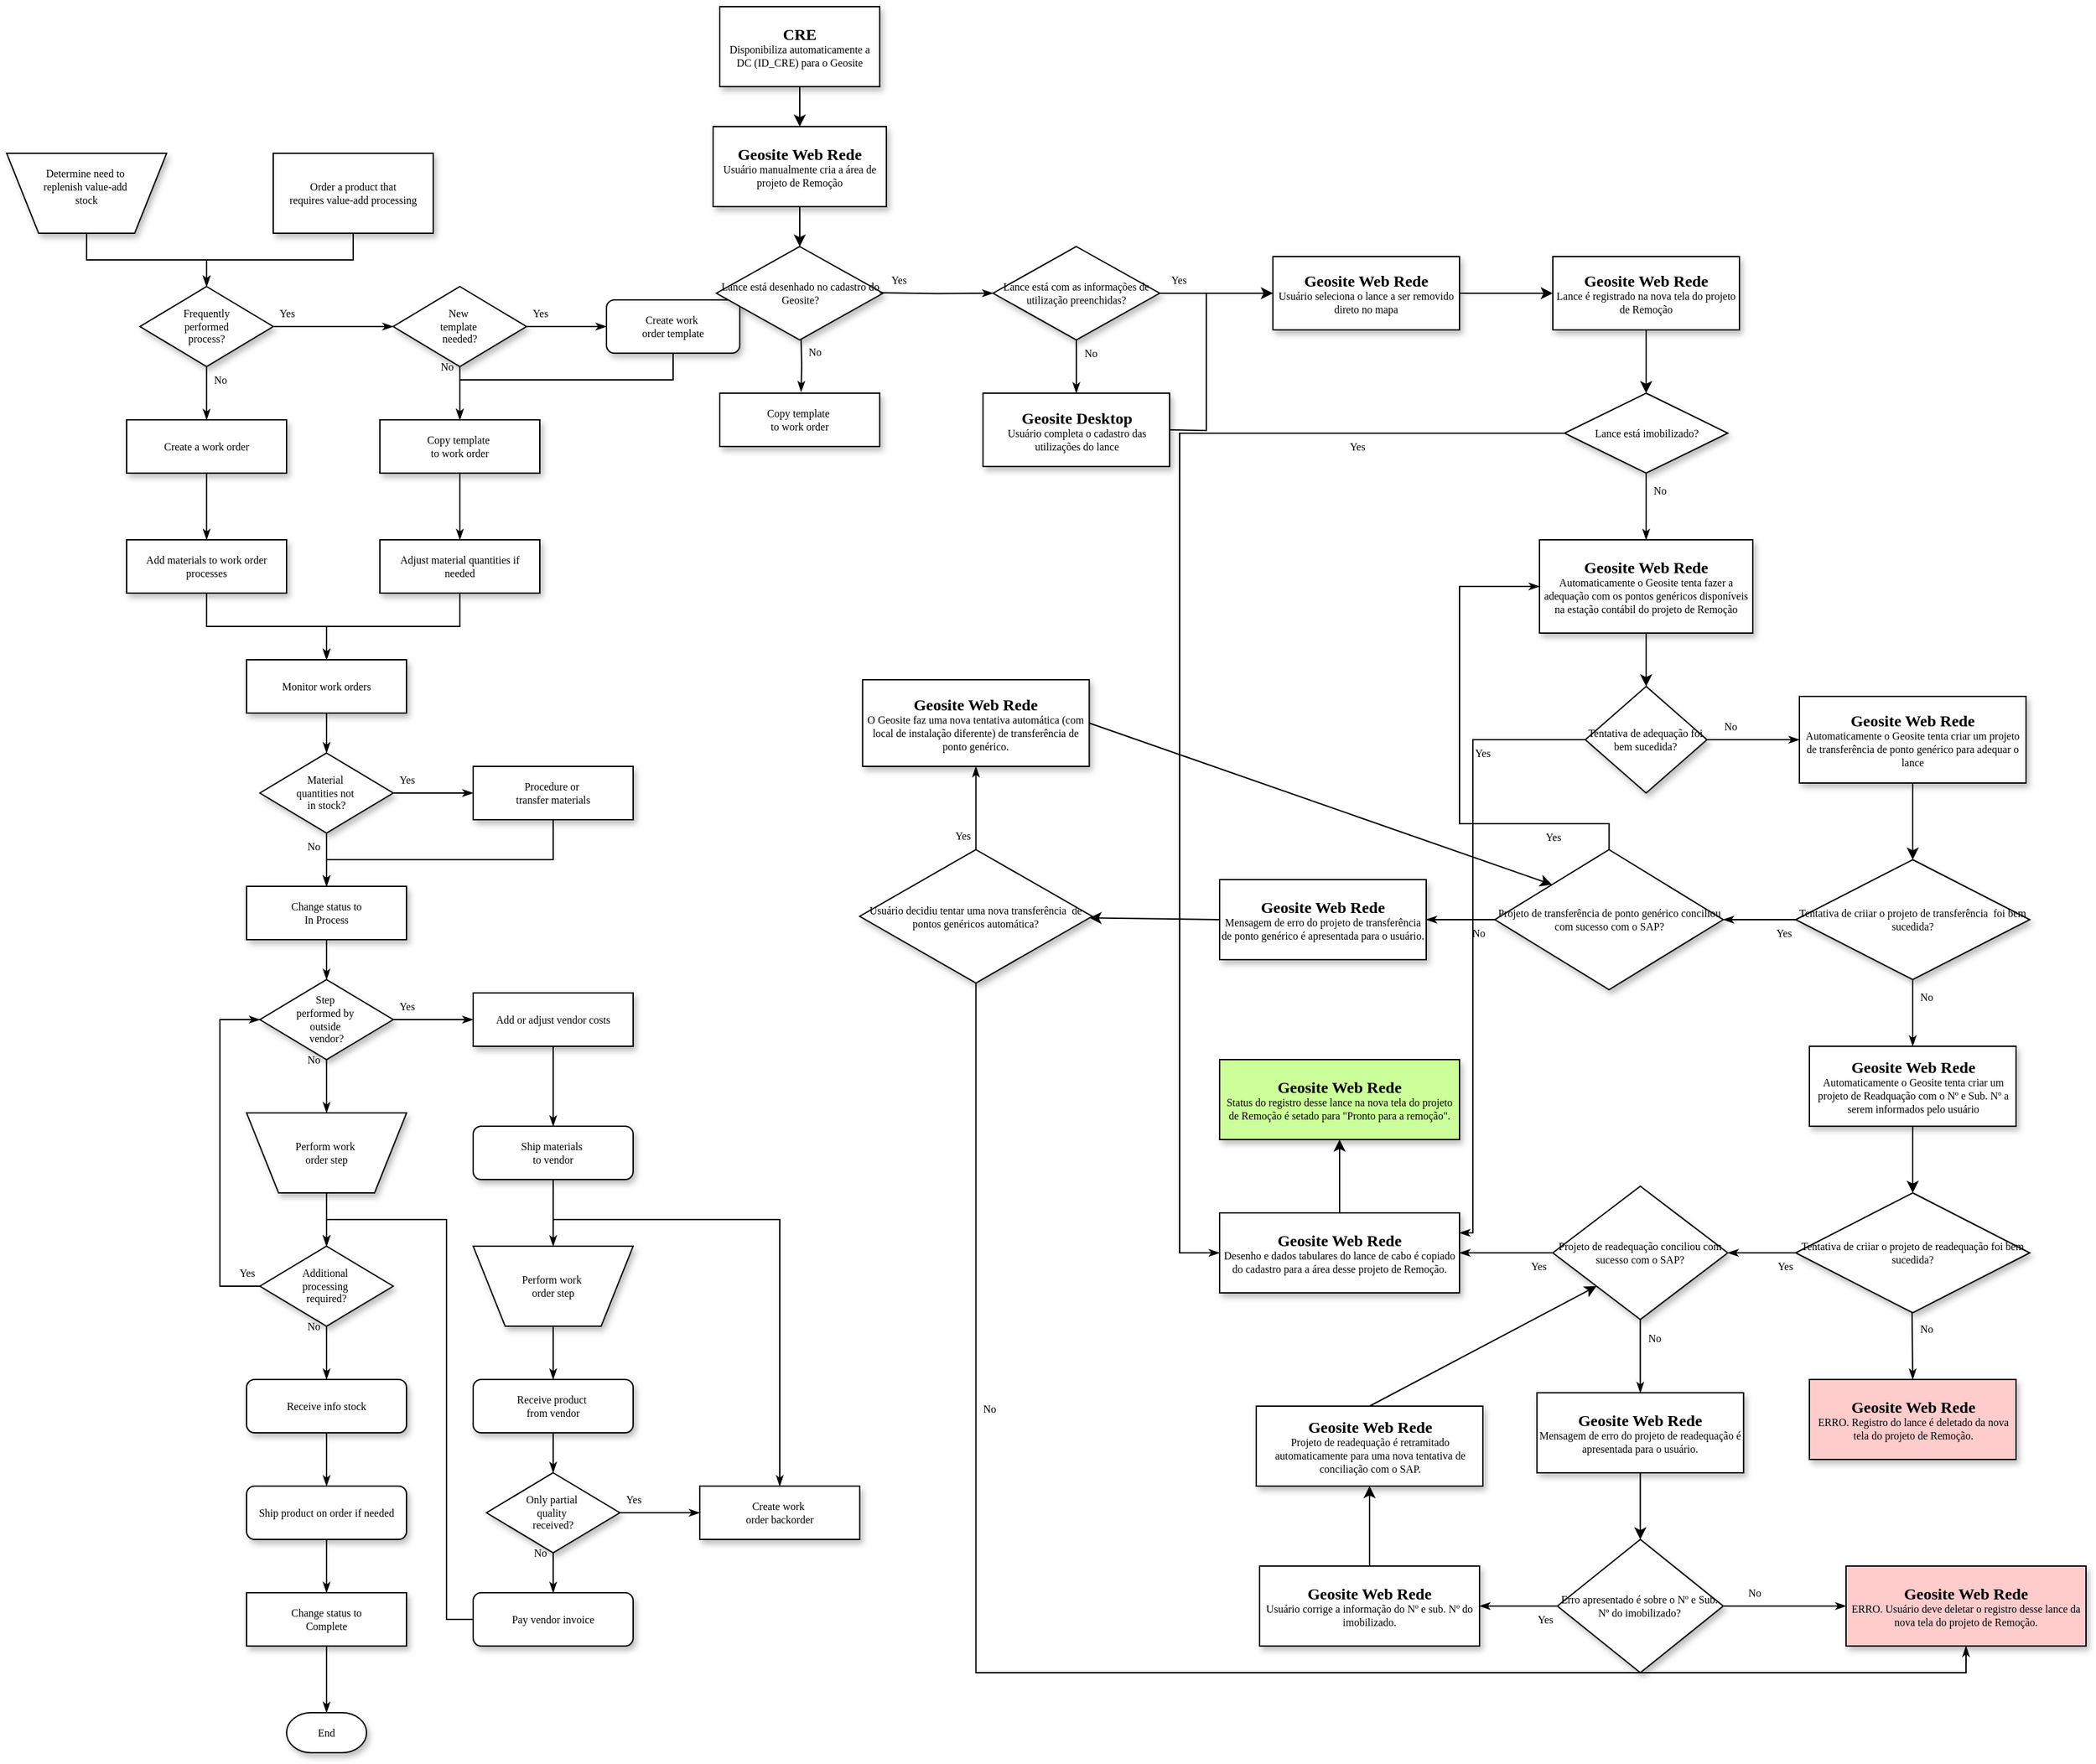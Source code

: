 <mxfile version="20.4.2" type="github">
  <diagram name="Page-1" id="edf60f1a-56cd-e834-aa8a-f176f3a09ee4">
    <mxGraphModel dx="1278" dy="579" grid="1" gridSize="10" guides="1" tooltips="1" connect="1" arrows="1" fold="1" page="1" pageScale="1" pageWidth="1100" pageHeight="850" background="none" math="0" shadow="0">
      <root>
        <mxCell id="0" />
        <mxCell id="1" parent="0" />
        <mxCell id="60e70716793133e9-31" style="edgeStyle=orthogonalEdgeStyle;rounded=0;html=1;labelBackgroundColor=none;startSize=5;endArrow=classicThin;endFill=1;endSize=5;jettySize=auto;orthogonalLoop=1;strokeWidth=1;fontFamily=Verdana;fontSize=8" parent="1" source="60e70716793133e9-2" target="60e70716793133e9-5" edge="1">
          <mxGeometry relative="1" as="geometry" />
        </mxCell>
        <mxCell id="60e70716793133e9-2" value="Determine need to&amp;nbsp;&lt;div&gt;replenish value-add&amp;nbsp;&lt;/div&gt;&lt;div&gt;stock&lt;/div&gt;&lt;div&gt;&lt;br&gt;&lt;/div&gt;" style="shape=trapezoid;whiteSpace=wrap;html=1;rounded=0;shadow=1;labelBackgroundColor=none;strokeWidth=1;fontFamily=Verdana;fontSize=8;align=center;flipV=1;" parent="1" vertex="1">
          <mxGeometry x="100" y="120" width="120" height="60" as="geometry" />
        </mxCell>
        <mxCell id="60e70716793133e9-32" style="edgeStyle=orthogonalEdgeStyle;rounded=0;html=1;labelBackgroundColor=none;startSize=5;endArrow=classicThin;endFill=1;endSize=5;jettySize=auto;orthogonalLoop=1;strokeWidth=1;fontFamily=Verdana;fontSize=8" parent="1" source="60e70716793133e9-4" target="60e70716793133e9-5" edge="1">
          <mxGeometry relative="1" as="geometry" />
        </mxCell>
        <mxCell id="60e70716793133e9-4" value="Order a product that&lt;div&gt;requires value-add processing&lt;/div&gt;" style="rounded=0;whiteSpace=wrap;html=1;shadow=1;labelBackgroundColor=none;strokeWidth=1;fontFamily=Verdana;fontSize=8;align=center;" parent="1" vertex="1">
          <mxGeometry x="300" y="120" width="120" height="60" as="geometry" />
        </mxCell>
        <mxCell id="60e70716793133e9-33" value="Yes" style="edgeStyle=orthogonalEdgeStyle;rounded=0;html=1;labelBackgroundColor=none;startSize=5;endArrow=classicThin;endFill=1;endSize=5;jettySize=auto;orthogonalLoop=1;strokeWidth=1;fontFamily=Verdana;fontSize=8" parent="1" source="60e70716793133e9-5" target="60e70716793133e9-7" edge="1">
          <mxGeometry x="-0.778" y="10" relative="1" as="geometry">
            <mxPoint as="offset" />
          </mxGeometry>
        </mxCell>
        <mxCell id="60e70716793133e9-37" value="No" style="edgeStyle=orthogonalEdgeStyle;rounded=0;html=1;labelBackgroundColor=none;startSize=5;endArrow=classicThin;endFill=1;endSize=5;jettySize=auto;orthogonalLoop=1;strokeWidth=1;fontFamily=Verdana;fontSize=8" parent="1" source="60e70716793133e9-5" target="60e70716793133e9-9" edge="1">
          <mxGeometry x="-0.5" y="10" relative="1" as="geometry">
            <mxPoint as="offset" />
          </mxGeometry>
        </mxCell>
        <mxCell id="60e70716793133e9-5" value="Frequently&lt;div&gt;performed&lt;/div&gt;&lt;div&gt;process?&lt;/div&gt;" style="rhombus;whiteSpace=wrap;html=1;rounded=0;shadow=1;labelBackgroundColor=none;strokeWidth=1;fontFamily=Verdana;fontSize=8;align=center;" parent="1" vertex="1">
          <mxGeometry x="200" y="220" width="100" height="60" as="geometry" />
        </mxCell>
        <mxCell id="60e70716793133e9-34" value="Yes" style="edgeStyle=orthogonalEdgeStyle;rounded=0;html=1;labelBackgroundColor=none;startSize=5;endArrow=classicThin;endFill=1;endSize=5;jettySize=auto;orthogonalLoop=1;strokeWidth=1;fontFamily=Verdana;fontSize=8" parent="1" source="60e70716793133e9-7" target="60e70716793133e9-8" edge="1">
          <mxGeometry x="-0.667" y="10" relative="1" as="geometry">
            <mxPoint as="offset" />
          </mxGeometry>
        </mxCell>
        <mxCell id="60e70716793133e9-35" value="No" style="edgeStyle=orthogonalEdgeStyle;rounded=0;html=1;labelBackgroundColor=none;startSize=5;endArrow=classicThin;endFill=1;endSize=5;jettySize=auto;orthogonalLoop=1;strokeWidth=1;fontFamily=Verdana;fontSize=8" parent="1" source="60e70716793133e9-7" target="60e70716793133e9-10" edge="1">
          <mxGeometry x="-1" y="-10" relative="1" as="geometry">
            <mxPoint x="440" y="300" as="targetPoint" />
            <Array as="points" />
            <mxPoint as="offset" />
          </mxGeometry>
        </mxCell>
        <mxCell id="60e70716793133e9-7" value="New&amp;nbsp;&lt;div&gt;template&amp;nbsp;&lt;/div&gt;&lt;div&gt;needed?&lt;/div&gt;" style="rhombus;whiteSpace=wrap;html=1;rounded=0;shadow=1;labelBackgroundColor=none;strokeWidth=1;fontFamily=Verdana;fontSize=8;align=center;" parent="1" vertex="1">
          <mxGeometry x="390" y="220" width="100" height="60" as="geometry" />
        </mxCell>
        <mxCell id="60e70716793133e9-36" style="edgeStyle=orthogonalEdgeStyle;rounded=0;html=1;labelBackgroundColor=none;startSize=5;endArrow=classicThin;endFill=1;endSize=5;jettySize=auto;orthogonalLoop=1;strokeWidth=1;fontFamily=Verdana;fontSize=8" parent="1" source="60e70716793133e9-8" target="60e70716793133e9-10" edge="1">
          <mxGeometry relative="1" as="geometry">
            <Array as="points">
              <mxPoint x="600" y="290" />
              <mxPoint x="440" y="290" />
            </Array>
          </mxGeometry>
        </mxCell>
        <mxCell id="60e70716793133e9-8" value="Create work&amp;nbsp;&lt;div&gt;order template&lt;/div&gt;" style="rounded=1;whiteSpace=wrap;html=1;shadow=1;labelBackgroundColor=none;strokeWidth=1;fontFamily=Verdana;fontSize=8;align=center;" parent="1" vertex="1">
          <mxGeometry x="550" y="230" width="100" height="40" as="geometry" />
        </mxCell>
        <mxCell id="60e70716793133e9-38" style="edgeStyle=orthogonalEdgeStyle;rounded=0;html=1;labelBackgroundColor=none;startSize=5;endArrow=classicThin;endFill=1;endSize=5;jettySize=auto;orthogonalLoop=1;strokeWidth=1;fontFamily=Verdana;fontSize=8" parent="1" source="60e70716793133e9-9" target="60e70716793133e9-11" edge="1">
          <mxGeometry relative="1" as="geometry" />
        </mxCell>
        <mxCell id="60e70716793133e9-9" value="Create a work order" style="whiteSpace=wrap;html=1;rounded=0;shadow=1;labelBackgroundColor=none;strokeWidth=1;fontFamily=Verdana;fontSize=8;align=center;" parent="1" vertex="1">
          <mxGeometry x="190" y="320" width="120" height="40" as="geometry" />
        </mxCell>
        <mxCell id="60e70716793133e9-39" style="edgeStyle=orthogonalEdgeStyle;rounded=0;html=1;labelBackgroundColor=none;startSize=5;endArrow=classicThin;endFill=1;endSize=5;jettySize=auto;orthogonalLoop=1;strokeWidth=1;fontFamily=Verdana;fontSize=8" parent="1" source="60e70716793133e9-10" target="60e70716793133e9-12" edge="1">
          <mxGeometry relative="1" as="geometry" />
        </mxCell>
        <mxCell id="60e70716793133e9-10" value="Copy template&amp;nbsp;&lt;div&gt;to work order&lt;/div&gt;" style="whiteSpace=wrap;html=1;rounded=0;shadow=1;labelBackgroundColor=none;strokeWidth=1;fontFamily=Verdana;fontSize=8;align=center;" parent="1" vertex="1">
          <mxGeometry x="380" y="320" width="120" height="40" as="geometry" />
        </mxCell>
        <mxCell id="60e70716793133e9-41" style="edgeStyle=orthogonalEdgeStyle;rounded=0;html=1;labelBackgroundColor=none;startSize=5;endArrow=classicThin;endFill=1;endSize=5;jettySize=auto;orthogonalLoop=1;strokeWidth=1;fontFamily=Verdana;fontSize=8" parent="1" source="60e70716793133e9-11" target="60e70716793133e9-13" edge="1">
          <mxGeometry relative="1" as="geometry" />
        </mxCell>
        <mxCell id="60e70716793133e9-11" value="Add materials to work order processes" style="whiteSpace=wrap;html=1;rounded=0;shadow=1;labelBackgroundColor=none;strokeWidth=1;fontFamily=Verdana;fontSize=8;align=center;spacing=6;" parent="1" vertex="1">
          <mxGeometry x="190" y="410" width="120" height="40" as="geometry" />
        </mxCell>
        <mxCell id="60e70716793133e9-40" style="edgeStyle=orthogonalEdgeStyle;rounded=0;html=1;labelBackgroundColor=none;startSize=5;endArrow=classicThin;endFill=1;endSize=5;jettySize=auto;orthogonalLoop=1;strokeWidth=1;fontFamily=Verdana;fontSize=8" parent="1" source="60e70716793133e9-12" target="60e70716793133e9-13" edge="1">
          <mxGeometry relative="1" as="geometry" />
        </mxCell>
        <mxCell id="60e70716793133e9-12" value="Adjust material quantities if needed" style="whiteSpace=wrap;html=1;rounded=0;shadow=1;labelBackgroundColor=none;strokeWidth=1;fontFamily=Verdana;fontSize=8;align=center;spacing=6;" parent="1" vertex="1">
          <mxGeometry x="380" y="410" width="120" height="40" as="geometry" />
        </mxCell>
        <mxCell id="60e70716793133e9-42" style="edgeStyle=orthogonalEdgeStyle;rounded=0;html=1;labelBackgroundColor=none;startSize=5;endArrow=classicThin;endFill=1;endSize=5;jettySize=auto;orthogonalLoop=1;strokeWidth=1;fontFamily=Verdana;fontSize=8" parent="1" source="60e70716793133e9-13" target="60e70716793133e9-14" edge="1">
          <mxGeometry relative="1" as="geometry" />
        </mxCell>
        <mxCell id="60e70716793133e9-13" value="Monitor work orders" style="whiteSpace=wrap;html=1;rounded=0;shadow=1;labelBackgroundColor=none;strokeWidth=1;fontFamily=Verdana;fontSize=8;align=center;" parent="1" vertex="1">
          <mxGeometry x="280" y="500" width="120" height="40" as="geometry" />
        </mxCell>
        <mxCell id="60e70716793133e9-43" value="Yes" style="edgeStyle=orthogonalEdgeStyle;rounded=0;html=1;labelBackgroundColor=none;startSize=5;endArrow=classicThin;endFill=1;endSize=5;jettySize=auto;orthogonalLoop=1;strokeWidth=1;fontFamily=Verdana;fontSize=8" parent="1" source="60e70716793133e9-14" target="60e70716793133e9-15" edge="1">
          <mxGeometry x="-0.667" y="10" relative="1" as="geometry">
            <mxPoint as="offset" />
          </mxGeometry>
        </mxCell>
        <mxCell id="60e70716793133e9-44" value="No" style="edgeStyle=orthogonalEdgeStyle;rounded=0;html=1;labelBackgroundColor=none;startSize=5;endArrow=classicThin;endFill=1;endSize=5;jettySize=auto;orthogonalLoop=1;strokeWidth=1;fontFamily=Verdana;fontSize=8" parent="1" source="60e70716793133e9-14" target="60e70716793133e9-16" edge="1">
          <mxGeometry x="-0.5" y="-10" relative="1" as="geometry">
            <mxPoint as="offset" />
          </mxGeometry>
        </mxCell>
        <mxCell id="60e70716793133e9-14" value="Material&amp;nbsp;&lt;div&gt;quantities not&amp;nbsp;&lt;/div&gt;&lt;div&gt;in stock?&lt;/div&gt;" style="rhombus;whiteSpace=wrap;html=1;rounded=0;shadow=1;labelBackgroundColor=none;strokeWidth=1;fontFamily=Verdana;fontSize=8;align=center;" parent="1" vertex="1">
          <mxGeometry x="290" y="570" width="100" height="60" as="geometry" />
        </mxCell>
        <mxCell id="60e70716793133e9-45" style="edgeStyle=orthogonalEdgeStyle;rounded=0;html=1;labelBackgroundColor=none;startSize=5;endArrow=classicThin;endFill=1;endSize=5;jettySize=auto;orthogonalLoop=1;strokeWidth=1;fontFamily=Verdana;fontSize=8" parent="1" source="60e70716793133e9-15" target="60e70716793133e9-16" edge="1">
          <mxGeometry relative="1" as="geometry">
            <Array as="points">
              <mxPoint x="510" y="650" />
              <mxPoint x="340" y="650" />
            </Array>
          </mxGeometry>
        </mxCell>
        <mxCell id="60e70716793133e9-15" value="Procedure or&amp;nbsp;&lt;div&gt;transfer materials&lt;/div&gt;" style="whiteSpace=wrap;html=1;rounded=0;shadow=1;labelBackgroundColor=none;strokeWidth=1;fontFamily=Verdana;fontSize=8;align=center;" parent="1" vertex="1">
          <mxGeometry x="450" y="580" width="120" height="40" as="geometry" />
        </mxCell>
        <mxCell id="60e70716793133e9-46" style="edgeStyle=orthogonalEdgeStyle;rounded=0;html=1;labelBackgroundColor=none;startSize=5;endArrow=classicThin;endFill=1;endSize=5;jettySize=auto;orthogonalLoop=1;strokeWidth=1;fontFamily=Verdana;fontSize=8" parent="1" source="60e70716793133e9-16" target="60e70716793133e9-17" edge="1">
          <mxGeometry relative="1" as="geometry" />
        </mxCell>
        <mxCell id="60e70716793133e9-16" value="Change status to&lt;div&gt;In Process&lt;/div&gt;" style="whiteSpace=wrap;html=1;rounded=0;shadow=1;labelBackgroundColor=none;strokeWidth=1;fontFamily=Verdana;fontSize=8;align=center;" parent="1" vertex="1">
          <mxGeometry x="280" y="670" width="120" height="40" as="geometry" />
        </mxCell>
        <mxCell id="60e70716793133e9-47" value="Yes" style="edgeStyle=orthogonalEdgeStyle;rounded=0;html=1;labelBackgroundColor=none;startSize=5;endArrow=classicThin;endFill=1;endSize=5;jettySize=auto;orthogonalLoop=1;strokeWidth=1;fontFamily=Verdana;fontSize=8" parent="1" source="60e70716793133e9-17" target="60e70716793133e9-18" edge="1">
          <mxGeometry x="-0.667" y="10" relative="1" as="geometry">
            <mxPoint as="offset" />
          </mxGeometry>
        </mxCell>
        <mxCell id="60e70716793133e9-50" value="No" style="edgeStyle=orthogonalEdgeStyle;rounded=0;html=1;labelBackgroundColor=none;startSize=5;endArrow=classicThin;endFill=1;endSize=5;jettySize=auto;orthogonalLoop=1;strokeWidth=1;fontFamily=Verdana;fontSize=8" parent="1" source="60e70716793133e9-17" target="60e70716793133e9-19" edge="1">
          <mxGeometry x="-1" y="-10" relative="1" as="geometry">
            <mxPoint as="offset" />
          </mxGeometry>
        </mxCell>
        <mxCell id="60e70716793133e9-17" value="Step&amp;nbsp;&lt;div&gt;performed by&amp;nbsp;&lt;/div&gt;&lt;div&gt;outside&amp;nbsp;&lt;/div&gt;&lt;div&gt;vendor?&lt;/div&gt;" style="rhombus;whiteSpace=wrap;html=1;rounded=0;shadow=1;labelBackgroundColor=none;strokeWidth=1;fontFamily=Verdana;fontSize=8;align=center;" parent="1" vertex="1">
          <mxGeometry x="290" y="740" width="100" height="60" as="geometry" />
        </mxCell>
        <mxCell id="60e70716793133e9-48" style="edgeStyle=orthogonalEdgeStyle;rounded=0;html=1;labelBackgroundColor=none;startSize=5;endArrow=classicThin;endFill=1;endSize=5;jettySize=auto;orthogonalLoop=1;strokeWidth=1;fontFamily=Verdana;fontSize=8" parent="1" source="60e70716793133e9-18" target="60e70716793133e9-20" edge="1">
          <mxGeometry relative="1" as="geometry" />
        </mxCell>
        <mxCell id="60e70716793133e9-18" value="Add or adjust vendor costs" style="whiteSpace=wrap;html=1;rounded=0;shadow=1;labelBackgroundColor=none;strokeWidth=1;fontFamily=Verdana;fontSize=8;align=center;" parent="1" vertex="1">
          <mxGeometry x="450" y="750" width="120" height="40" as="geometry" />
        </mxCell>
        <mxCell id="60e70716793133e9-52" style="edgeStyle=orthogonalEdgeStyle;rounded=0;html=1;labelBackgroundColor=none;startSize=5;endArrow=classicThin;endFill=1;endSize=5;jettySize=auto;orthogonalLoop=1;strokeWidth=1;fontFamily=Verdana;fontSize=8" parent="1" source="60e70716793133e9-19" target="60e70716793133e9-21" edge="1">
          <mxGeometry relative="1" as="geometry" />
        </mxCell>
        <mxCell id="60e70716793133e9-19" value="Perform work&amp;nbsp;&lt;div&gt;order step&lt;/div&gt;" style="shape=trapezoid;whiteSpace=wrap;html=1;rounded=0;shadow=1;labelBackgroundColor=none;strokeWidth=1;fontFamily=Verdana;fontSize=8;align=center;flipV=1;" parent="1" vertex="1">
          <mxGeometry x="280" y="840" width="120" height="60" as="geometry" />
        </mxCell>
        <mxCell id="60e70716793133e9-49" style="edgeStyle=orthogonalEdgeStyle;rounded=0;html=1;labelBackgroundColor=none;startSize=5;endArrow=classicThin;endFill=1;endSize=5;jettySize=auto;orthogonalLoop=1;strokeWidth=1;fontFamily=Verdana;fontSize=8" parent="1" source="60e70716793133e9-20" target="60e70716793133e9-22" edge="1">
          <mxGeometry relative="1" as="geometry" />
        </mxCell>
        <mxCell id="60e70716793133e9-53" style="edgeStyle=orthogonalEdgeStyle;rounded=0;html=1;labelBackgroundColor=none;startSize=5;endArrow=classicThin;endFill=1;endSize=5;jettySize=auto;orthogonalLoop=1;strokeWidth=1;fontFamily=Verdana;fontSize=8" parent="1" source="60e70716793133e9-20" target="60e70716793133e9-27" edge="1">
          <mxGeometry relative="1" as="geometry">
            <Array as="points">
              <mxPoint x="510" y="920" />
              <mxPoint x="680" y="920" />
            </Array>
          </mxGeometry>
        </mxCell>
        <mxCell id="60e70716793133e9-20" value="Ship materials&amp;nbsp;&lt;div&gt;to vendor&lt;/div&gt;" style="rounded=1;whiteSpace=wrap;html=1;shadow=1;labelBackgroundColor=none;strokeWidth=1;fontFamily=Verdana;fontSize=8;align=center;" parent="1" vertex="1">
          <mxGeometry x="450" y="850" width="120" height="40" as="geometry" />
        </mxCell>
        <mxCell id="60e70716793133e9-51" value="Yes" style="edgeStyle=orthogonalEdgeStyle;rounded=0;html=1;labelBackgroundColor=none;startSize=5;endArrow=classicThin;endFill=1;endSize=5;jettySize=auto;orthogonalLoop=1;strokeWidth=1;fontFamily=Verdana;fontSize=8" parent="1" source="60e70716793133e9-21" target="60e70716793133e9-17" edge="1">
          <mxGeometry x="-0.692" y="-20" relative="1" as="geometry">
            <Array as="points">
              <mxPoint x="260" y="970.0" />
              <mxPoint x="260" y="770" />
            </Array>
            <mxPoint as="offset" />
          </mxGeometry>
        </mxCell>
        <mxCell id="60e70716793133e9-54" value="No" style="edgeStyle=orthogonalEdgeStyle;rounded=0;html=1;labelBackgroundColor=none;startSize=5;endArrow=classicThin;endFill=1;endSize=5;jettySize=auto;orthogonalLoop=1;strokeWidth=1;fontFamily=Verdana;fontSize=8" parent="1" source="60e70716793133e9-21" target="60e70716793133e9-23" edge="1">
          <mxGeometry x="-1" y="-10" relative="1" as="geometry">
            <mxPoint as="offset" />
          </mxGeometry>
        </mxCell>
        <mxCell id="60e70716793133e9-21" value="Additional&amp;nbsp;&lt;div&gt;processing&amp;nbsp;&lt;/div&gt;&lt;div&gt;required?&lt;/div&gt;" style="rhombus;whiteSpace=wrap;html=1;rounded=0;shadow=1;labelBackgroundColor=none;strokeWidth=1;fontFamily=Verdana;fontSize=8;align=center;" parent="1" vertex="1">
          <mxGeometry x="290" y="940" width="100" height="60" as="geometry" />
        </mxCell>
        <mxCell id="60e70716793133e9-58" style="edgeStyle=orthogonalEdgeStyle;rounded=0;html=1;labelBackgroundColor=none;startSize=5;endArrow=classicThin;endFill=1;endSize=5;jettySize=auto;orthogonalLoop=1;strokeWidth=1;fontFamily=Verdana;fontSize=8" parent="1" source="60e70716793133e9-22" target="60e70716793133e9-24" edge="1">
          <mxGeometry relative="1" as="geometry" />
        </mxCell>
        <mxCell id="60e70716793133e9-22" value="Perform work&amp;nbsp;&lt;div&gt;order step&lt;/div&gt;" style="shape=trapezoid;whiteSpace=wrap;html=1;rounded=0;shadow=1;labelBackgroundColor=none;strokeWidth=1;fontFamily=Verdana;fontSize=8;align=center;flipV=1;" parent="1" vertex="1">
          <mxGeometry x="450" y="940" width="120" height="60" as="geometry" />
        </mxCell>
        <mxCell id="60e70716793133e9-55" style="edgeStyle=orthogonalEdgeStyle;rounded=0;html=1;labelBackgroundColor=none;startSize=5;endArrow=classicThin;endFill=1;endSize=5;jettySize=auto;orthogonalLoop=1;strokeWidth=1;fontFamily=Verdana;fontSize=8" parent="1" source="60e70716793133e9-23" target="60e70716793133e9-25" edge="1">
          <mxGeometry relative="1" as="geometry" />
        </mxCell>
        <mxCell id="60e70716793133e9-23" value="Receive info stock" style="rounded=1;whiteSpace=wrap;html=1;shadow=1;labelBackgroundColor=none;strokeWidth=1;fontFamily=Verdana;fontSize=8;align=center;" parent="1" vertex="1">
          <mxGeometry x="280" y="1040" width="120" height="40" as="geometry" />
        </mxCell>
        <mxCell id="60e70716793133e9-59" style="edgeStyle=orthogonalEdgeStyle;rounded=0;html=1;labelBackgroundColor=none;startSize=5;endArrow=classicThin;endFill=1;endSize=5;jettySize=auto;orthogonalLoop=1;strokeWidth=1;fontFamily=Verdana;fontSize=8" parent="1" source="60e70716793133e9-24" target="60e70716793133e9-26" edge="1">
          <mxGeometry relative="1" as="geometry" />
        </mxCell>
        <mxCell id="60e70716793133e9-24" value="Receive product&amp;nbsp;&lt;div&gt;from vendor&lt;/div&gt;" style="rounded=1;whiteSpace=wrap;html=1;shadow=1;labelBackgroundColor=none;strokeWidth=1;fontFamily=Verdana;fontSize=8;align=center;" parent="1" vertex="1">
          <mxGeometry x="450" y="1040" width="120" height="40" as="geometry" />
        </mxCell>
        <mxCell id="60e70716793133e9-56" style="edgeStyle=orthogonalEdgeStyle;rounded=0;html=1;labelBackgroundColor=none;startSize=5;endArrow=classicThin;endFill=1;endSize=5;jettySize=auto;orthogonalLoop=1;strokeWidth=1;fontFamily=Verdana;fontSize=8" parent="1" source="60e70716793133e9-25" target="60e70716793133e9-28" edge="1">
          <mxGeometry relative="1" as="geometry" />
        </mxCell>
        <mxCell id="60e70716793133e9-25" value="Ship product on order if needed" style="rounded=1;whiteSpace=wrap;html=1;shadow=1;labelBackgroundColor=none;strokeWidth=1;fontFamily=Verdana;fontSize=8;align=center;" parent="1" vertex="1">
          <mxGeometry x="280" y="1120" width="120" height="40" as="geometry" />
        </mxCell>
        <mxCell id="60e70716793133e9-60" value="No" style="edgeStyle=orthogonalEdgeStyle;rounded=0;html=1;labelBackgroundColor=none;startSize=5;endArrow=classicThin;endFill=1;endSize=5;jettySize=auto;orthogonalLoop=1;strokeWidth=1;fontFamily=Verdana;fontSize=8" parent="1" source="60e70716793133e9-26" target="60e70716793133e9-29" edge="1">
          <mxGeometry x="0.2" y="14" relative="1" as="geometry">
            <mxPoint x="-24" y="-10" as="offset" />
          </mxGeometry>
        </mxCell>
        <mxCell id="60e70716793133e9-61" value="Yes" style="edgeStyle=orthogonalEdgeStyle;rounded=0;html=1;labelBackgroundColor=none;startSize=5;endArrow=classicThin;endFill=1;endSize=5;jettySize=auto;orthogonalLoop=1;strokeWidth=1;fontFamily=Verdana;fontSize=8" parent="1" source="60e70716793133e9-26" target="60e70716793133e9-27" edge="1">
          <mxGeometry x="-0.667" y="10" relative="1" as="geometry">
            <mxPoint as="offset" />
          </mxGeometry>
        </mxCell>
        <mxCell id="60e70716793133e9-26" value="Only partial&amp;nbsp;&lt;div&gt;quality&amp;nbsp;&lt;/div&gt;&lt;div&gt;received?&lt;/div&gt;" style="rhombus;whiteSpace=wrap;html=1;rounded=0;shadow=1;labelBackgroundColor=none;strokeWidth=1;fontFamily=Verdana;fontSize=8;align=center;" parent="1" vertex="1">
          <mxGeometry x="460" y="1110" width="100" height="60" as="geometry" />
        </mxCell>
        <mxCell id="60e70716793133e9-27" value="Create work&amp;nbsp;&lt;div&gt;order backorder&lt;/div&gt;" style="whiteSpace=wrap;html=1;rounded=0;shadow=1;labelBackgroundColor=none;strokeWidth=1;fontFamily=Verdana;fontSize=8;align=center;" parent="1" vertex="1">
          <mxGeometry x="620" y="1120" width="120" height="40" as="geometry" />
        </mxCell>
        <mxCell id="60e70716793133e9-57" style="edgeStyle=orthogonalEdgeStyle;rounded=0;html=1;labelBackgroundColor=none;startSize=5;endArrow=classicThin;endFill=1;endSize=5;jettySize=auto;orthogonalLoop=1;strokeWidth=1;fontFamily=Verdana;fontSize=8" parent="1" source="60e70716793133e9-28" target="60e70716793133e9-30" edge="1">
          <mxGeometry relative="1" as="geometry" />
        </mxCell>
        <mxCell id="60e70716793133e9-28" value="Change status to&lt;div&gt;Complete&lt;/div&gt;" style="whiteSpace=wrap;html=1;rounded=0;shadow=1;labelBackgroundColor=none;strokeWidth=1;fontFamily=Verdana;fontSize=8;align=center;" parent="1" vertex="1">
          <mxGeometry x="280" y="1200" width="120" height="40" as="geometry" />
        </mxCell>
        <mxCell id="60e70716793133e9-62" style="edgeStyle=orthogonalEdgeStyle;rounded=0;html=1;labelBackgroundColor=none;startSize=5;endArrow=classicThin;endFill=1;endSize=5;jettySize=auto;orthogonalLoop=1;strokeWidth=1;fontFamily=Verdana;fontSize=8" parent="1" source="60e70716793133e9-29" target="60e70716793133e9-21" edge="1">
          <mxGeometry relative="1" as="geometry">
            <Array as="points">
              <mxPoint x="430" y="1220" />
              <mxPoint x="430" y="920" />
              <mxPoint x="340" y="920" />
            </Array>
          </mxGeometry>
        </mxCell>
        <mxCell id="60e70716793133e9-29" value="Pay vendor invoice" style="rounded=1;whiteSpace=wrap;html=1;shadow=1;labelBackgroundColor=none;strokeWidth=1;fontFamily=Verdana;fontSize=8;align=center;" parent="1" vertex="1">
          <mxGeometry x="450" y="1200" width="120" height="40" as="geometry" />
        </mxCell>
        <mxCell id="60e70716793133e9-30" value="End" style="strokeWidth=1;html=1;shape=mxgraph.flowchart.terminator;whiteSpace=wrap;rounded=0;shadow=1;labelBackgroundColor=none;fontFamily=Verdana;fontSize=8;align=center;" parent="1" vertex="1">
          <mxGeometry x="310" y="1290" width="60" height="30" as="geometry" />
        </mxCell>
        <mxCell id="V8c99-lEmDVWt42Kv_we-5" value="&lt;font style=&quot;font-size: 12px;&quot;&gt;&lt;b&gt;CRE&lt;/b&gt;&lt;/font&gt;&lt;br&gt;Disponibiliza automaticamente a DC (ID_CRE) para o Geosite" style="rounded=0;whiteSpace=wrap;html=1;shadow=1;labelBackgroundColor=none;strokeWidth=1;fontFamily=Verdana;fontSize=8;align=center;" parent="1" vertex="1">
          <mxGeometry x="635" y="10" width="120" height="60" as="geometry" />
        </mxCell>
        <mxCell id="V8c99-lEmDVWt42Kv_we-6" value="&lt;font style=&quot;font-size: 12px;&quot;&gt;&lt;b&gt;Geosite Web Rede&lt;/b&gt;&lt;/font&gt;&lt;br&gt;Usuário manualmente cria a área de projeto de Remoção" style="rounded=0;whiteSpace=wrap;html=1;shadow=1;labelBackgroundColor=none;strokeWidth=1;fontFamily=Verdana;fontSize=8;align=center;" parent="1" vertex="1">
          <mxGeometry x="630" y="100" width="130" height="60" as="geometry" />
        </mxCell>
        <mxCell id="V8c99-lEmDVWt42Kv_we-7" value="" style="endArrow=classic;html=1;rounded=0;fontSize=12;exitX=0.5;exitY=1;exitDx=0;exitDy=0;" parent="1" source="V8c99-lEmDVWt42Kv_we-5" target="V8c99-lEmDVWt42Kv_we-6" edge="1">
          <mxGeometry width="50" height="50" relative="1" as="geometry">
            <mxPoint x="170" y="50" as="sourcePoint" />
            <mxPoint x="220" as="targetPoint" />
          </mxGeometry>
        </mxCell>
        <mxCell id="V8c99-lEmDVWt42Kv_we-8" value="Lance está desenhado no cadastro do Geosite?" style="rhombus;whiteSpace=wrap;html=1;rounded=0;shadow=1;labelBackgroundColor=none;strokeWidth=1;fontFamily=Verdana;fontSize=8;align=center;" parent="1" vertex="1">
          <mxGeometry x="632.5" y="190" width="125" height="70" as="geometry" />
        </mxCell>
        <mxCell id="V8c99-lEmDVWt42Kv_we-9" value="" style="endArrow=classic;html=1;rounded=0;fontSize=12;exitX=0.5;exitY=1;exitDx=0;exitDy=0;" parent="1" source="V8c99-lEmDVWt42Kv_we-6" target="V8c99-lEmDVWt42Kv_we-8" edge="1">
          <mxGeometry width="50" height="50" relative="1" as="geometry">
            <mxPoint x="500" y="190" as="sourcePoint" />
            <mxPoint x="550" y="140" as="targetPoint" />
          </mxGeometry>
        </mxCell>
        <mxCell id="V8c99-lEmDVWt42Kv_we-10" value="Copy template&amp;nbsp;&lt;div&gt;to work order&lt;/div&gt;" style="whiteSpace=wrap;html=1;rounded=0;shadow=1;labelBackgroundColor=none;strokeWidth=1;fontFamily=Verdana;fontSize=8;align=center;" parent="1" vertex="1">
          <mxGeometry x="635" y="300" width="120" height="40" as="geometry" />
        </mxCell>
        <mxCell id="V8c99-lEmDVWt42Kv_we-11" value="Yes" style="edgeStyle=orthogonalEdgeStyle;rounded=0;html=1;labelBackgroundColor=none;startSize=5;endArrow=classicThin;endFill=1;endSize=5;jettySize=auto;orthogonalLoop=1;strokeWidth=1;fontFamily=Verdana;fontSize=8;entryX=0;entryY=0.5;entryDx=0;entryDy=0;" parent="1" target="UmW8kJtrCGWKn92JYN5o-1" edge="1">
          <mxGeometry x="-0.667" y="10" relative="1" as="geometry">
            <mxPoint as="offset" />
            <mxPoint x="755" y="224.66" as="sourcePoint" />
            <mxPoint x="815" y="224.66" as="targetPoint" />
          </mxGeometry>
        </mxCell>
        <mxCell id="V8c99-lEmDVWt42Kv_we-12" value="No" style="edgeStyle=orthogonalEdgeStyle;rounded=0;html=1;labelBackgroundColor=none;startSize=5;endArrow=classicThin;endFill=1;endSize=5;jettySize=auto;orthogonalLoop=1;strokeWidth=1;fontFamily=Verdana;fontSize=8" parent="1" edge="1">
          <mxGeometry x="-0.5" y="10" relative="1" as="geometry">
            <mxPoint as="offset" />
            <mxPoint x="696.0" y="259" as="sourcePoint" />
            <mxPoint x="696.0" y="299" as="targetPoint" />
          </mxGeometry>
        </mxCell>
        <mxCell id="V8c99-lEmDVWt42Kv_we-14" value="&lt;font style=&quot;font-size: 12px;&quot;&gt;&lt;b&gt;Geosite Web Rede&lt;/b&gt;&lt;/font&gt;&lt;br&gt;Usuário seleciona o lance a ser removido direto no mapa" style="whiteSpace=wrap;html=1;rounded=0;shadow=1;labelBackgroundColor=none;strokeWidth=1;fontFamily=Verdana;fontSize=8;align=center;" parent="1" vertex="1">
          <mxGeometry x="1050" y="197.5" width="140" height="55" as="geometry" />
        </mxCell>
        <mxCell id="UmW8kJtrCGWKn92JYN5o-1" value="Lance está com as informações de utilização preenchidas?" style="rhombus;whiteSpace=wrap;html=1;rounded=0;shadow=1;labelBackgroundColor=none;strokeWidth=1;fontFamily=Verdana;fontSize=8;align=center;" vertex="1" parent="1">
          <mxGeometry x="840" y="190" width="125" height="70" as="geometry" />
        </mxCell>
        <mxCell id="UmW8kJtrCGWKn92JYN5o-4" value="Yes" style="edgeStyle=orthogonalEdgeStyle;rounded=0;html=1;labelBackgroundColor=none;startSize=5;endArrow=classicThin;endFill=1;endSize=5;jettySize=auto;orthogonalLoop=1;strokeWidth=1;fontFamily=Verdana;fontSize=8;entryX=0;entryY=0.5;entryDx=0;entryDy=0;exitX=1;exitY=0.5;exitDx=0;exitDy=0;" edge="1" parent="1" source="UmW8kJtrCGWKn92JYN5o-1" target="V8c99-lEmDVWt42Kv_we-14">
          <mxGeometry x="-0.667" y="10" relative="1" as="geometry">
            <mxPoint as="offset" />
            <mxPoint x="970" y="225" as="sourcePoint" />
            <mxPoint x="850" y="279" as="targetPoint" />
          </mxGeometry>
        </mxCell>
        <mxCell id="UmW8kJtrCGWKn92JYN5o-5" value="&lt;font style=&quot;font-size: 12px;&quot;&gt;&lt;b&gt;Geosite Desktop&lt;/b&gt;&lt;/font&gt;&lt;br&gt;Usuário completa o cadastro das utilizações do lance" style="whiteSpace=wrap;html=1;rounded=0;shadow=1;labelBackgroundColor=none;strokeWidth=1;fontFamily=Verdana;fontSize=8;align=center;" vertex="1" parent="1">
          <mxGeometry x="832.5" y="300" width="140" height="55" as="geometry" />
        </mxCell>
        <mxCell id="UmW8kJtrCGWKn92JYN5o-6" value="No" style="edgeStyle=orthogonalEdgeStyle;rounded=0;html=1;labelBackgroundColor=none;startSize=5;endArrow=classicThin;endFill=1;endSize=5;jettySize=auto;orthogonalLoop=1;strokeWidth=1;fontFamily=Verdana;fontSize=8;entryX=0.5;entryY=0;entryDx=0;entryDy=0;exitX=0.5;exitY=1;exitDx=0;exitDy=0;" edge="1" parent="1" source="UmW8kJtrCGWKn92JYN5o-1" target="UmW8kJtrCGWKn92JYN5o-5">
          <mxGeometry x="-0.5" y="10" relative="1" as="geometry">
            <mxPoint as="offset" />
            <mxPoint x="706" y="269" as="sourcePoint" />
            <mxPoint x="706" y="309" as="targetPoint" />
          </mxGeometry>
        </mxCell>
        <mxCell id="UmW8kJtrCGWKn92JYN5o-7" value="" style="endArrow=classic;html=1;rounded=0;fontSize=12;exitX=1;exitY=0.5;exitDx=0;exitDy=0;entryX=0;entryY=0.5;entryDx=0;entryDy=0;" edge="1" parent="1" source="UmW8kJtrCGWKn92JYN5o-5" target="V8c99-lEmDVWt42Kv_we-14">
          <mxGeometry width="50" height="50" relative="1" as="geometry">
            <mxPoint x="1070" y="360" as="sourcePoint" />
            <mxPoint x="1000" y="240" as="targetPoint" />
            <Array as="points">
              <mxPoint x="1000" y="328" />
              <mxPoint x="1000" y="225" />
            </Array>
          </mxGeometry>
        </mxCell>
        <mxCell id="UmW8kJtrCGWKn92JYN5o-8" value="Lance está imobilizado?" style="rhombus;whiteSpace=wrap;html=1;rounded=0;shadow=1;labelBackgroundColor=none;strokeWidth=1;fontFamily=Verdana;fontSize=8;align=center;" vertex="1" parent="1">
          <mxGeometry x="1268.75" y="300" width="122.5" height="60" as="geometry" />
        </mxCell>
        <mxCell id="UmW8kJtrCGWKn92JYN5o-9" value="" style="endArrow=classic;html=1;rounded=0;fontSize=12;entryX=0.5;entryY=0;entryDx=0;entryDy=0;exitX=0.5;exitY=1;exitDx=0;exitDy=0;" edge="1" parent="1" source="UmW8kJtrCGWKn92JYN5o-12" target="UmW8kJtrCGWKn92JYN5o-8">
          <mxGeometry width="50" height="50" relative="1" as="geometry">
            <mxPoint x="790" y="470" as="sourcePoint" />
            <mxPoint x="840" y="420" as="targetPoint" />
          </mxGeometry>
        </mxCell>
        <mxCell id="UmW8kJtrCGWKn92JYN5o-11" value="No" style="edgeStyle=orthogonalEdgeStyle;rounded=0;html=1;labelBackgroundColor=none;startSize=5;endArrow=classicThin;endFill=1;endSize=5;jettySize=auto;orthogonalLoop=1;strokeWidth=1;fontFamily=Verdana;fontSize=8;exitX=0.5;exitY=1;exitDx=0;exitDy=0;entryX=0.5;entryY=0;entryDx=0;entryDy=0;" edge="1" parent="1" source="UmW8kJtrCGWKn92JYN5o-8" target="UmW8kJtrCGWKn92JYN5o-13">
          <mxGeometry x="-0.5" y="10" relative="1" as="geometry">
            <mxPoint as="offset" />
            <mxPoint x="706" y="364" as="sourcePoint" />
            <mxPoint x="1330" y="420" as="targetPoint" />
          </mxGeometry>
        </mxCell>
        <mxCell id="UmW8kJtrCGWKn92JYN5o-12" value="&lt;font style=&quot;font-size: 12px;&quot;&gt;&lt;b&gt;Geosite Web Rede&lt;/b&gt;&lt;/font&gt;&lt;br&gt;Lance é registrado na nova tela do projeto de Remoção" style="whiteSpace=wrap;html=1;rounded=0;shadow=1;labelBackgroundColor=none;strokeWidth=1;fontFamily=Verdana;fontSize=8;align=center;" vertex="1" parent="1">
          <mxGeometry x="1260" y="197.5" width="140" height="55" as="geometry" />
        </mxCell>
        <mxCell id="UmW8kJtrCGWKn92JYN5o-13" value="&lt;font style=&quot;font-size: 12px;&quot;&gt;&lt;b&gt;Geosite Web Rede&lt;/b&gt;&lt;/font&gt;&lt;br&gt;Automaticamente o Geosite tenta fazer a adequação com os pontos genéricos disponíveis na estação contábil do projeto de Remoção" style="whiteSpace=wrap;html=1;rounded=0;shadow=1;labelBackgroundColor=none;strokeWidth=1;fontFamily=Verdana;fontSize=8;align=center;" vertex="1" parent="1">
          <mxGeometry x="1250" y="410" width="160" height="70" as="geometry" />
        </mxCell>
        <mxCell id="UmW8kJtrCGWKn92JYN5o-14" value="&lt;font style=&quot;font-size: 12px;&quot;&gt;&lt;b&gt;Geosite Web Rede&lt;/b&gt;&lt;/font&gt;&lt;br&gt;Automaticamente o Geosite tenta criar um projeto de transferência de ponto genérico para adequar o lance" style="whiteSpace=wrap;html=1;rounded=0;shadow=1;labelBackgroundColor=none;strokeWidth=1;fontFamily=Verdana;fontSize=8;align=center;" vertex="1" parent="1">
          <mxGeometry x="1445" y="527.5" width="170" height="65" as="geometry" />
        </mxCell>
        <mxCell id="UmW8kJtrCGWKn92JYN5o-15" value="&lt;font style=&quot;font-size: 12px;&quot;&gt;&lt;b&gt;Geosite Web Rede&lt;/b&gt;&lt;/font&gt;&lt;br&gt;Automaticamente o Geosite tenta criar um projeto de Readquação com o Nº e Sub. Nº a serem informados pelo usuário" style="whiteSpace=wrap;html=1;rounded=0;shadow=1;labelBackgroundColor=none;strokeWidth=1;fontFamily=Verdana;fontSize=8;align=center;" vertex="1" parent="1">
          <mxGeometry x="1452.5" y="790" width="155" height="60" as="geometry" />
        </mxCell>
        <mxCell id="UmW8kJtrCGWKn92JYN5o-16" value="Tentativa de adequação foi bem sucedida?" style="rhombus;whiteSpace=wrap;html=1;rounded=0;shadow=1;labelBackgroundColor=none;strokeWidth=1;fontFamily=Verdana;fontSize=8;align=center;" vertex="1" parent="1">
          <mxGeometry x="1284.38" y="520" width="91.25" height="80" as="geometry" />
        </mxCell>
        <mxCell id="UmW8kJtrCGWKn92JYN5o-17" value="" style="endArrow=classic;html=1;rounded=0;fontSize=12;entryX=0;entryY=0.5;entryDx=0;entryDy=0;exitX=1;exitY=0.5;exitDx=0;exitDy=0;" edge="1" parent="1" source="V8c99-lEmDVWt42Kv_we-14" target="UmW8kJtrCGWKn92JYN5o-12">
          <mxGeometry width="50" height="50" relative="1" as="geometry">
            <mxPoint x="1030" y="380" as="sourcePoint" />
            <mxPoint x="1080" y="330" as="targetPoint" />
          </mxGeometry>
        </mxCell>
        <mxCell id="UmW8kJtrCGWKn92JYN5o-18" value="" style="endArrow=classic;html=1;rounded=0;fontSize=12;entryX=0.5;entryY=0;entryDx=0;entryDy=0;exitX=0.5;exitY=1;exitDx=0;exitDy=0;" edge="1" parent="1" source="UmW8kJtrCGWKn92JYN5o-13" target="UmW8kJtrCGWKn92JYN5o-16">
          <mxGeometry width="50" height="50" relative="1" as="geometry">
            <mxPoint x="1150" y="560" as="sourcePoint" />
            <mxPoint x="1200" y="510" as="targetPoint" />
          </mxGeometry>
        </mxCell>
        <mxCell id="UmW8kJtrCGWKn92JYN5o-19" value="Yes" style="edgeStyle=orthogonalEdgeStyle;rounded=0;html=1;labelBackgroundColor=none;startSize=5;endArrow=classicThin;endFill=1;endSize=5;jettySize=auto;orthogonalLoop=1;strokeWidth=1;fontFamily=Verdana;fontSize=8;exitX=0;exitY=0.5;exitDx=0;exitDy=0;entryX=0;entryY=0.5;entryDx=0;entryDy=0;" edge="1" parent="1" source="UmW8kJtrCGWKn92JYN5o-8" target="UmW8kJtrCGWKn92JYN5o-45">
          <mxGeometry x="-0.667" y="10" relative="1" as="geometry">
            <mxPoint as="offset" />
            <mxPoint x="1391.25" y="329.5" as="sourcePoint" />
            <mxPoint x="1180" y="330" as="targetPoint" />
            <Array as="points">
              <mxPoint x="980" y="330" />
              <mxPoint x="980" y="945" />
            </Array>
          </mxGeometry>
        </mxCell>
        <mxCell id="UmW8kJtrCGWKn92JYN5o-20" value="Yes" style="edgeStyle=orthogonalEdgeStyle;rounded=0;html=1;labelBackgroundColor=none;startSize=5;endArrow=classicThin;endFill=1;endSize=5;jettySize=auto;orthogonalLoop=1;strokeWidth=1;fontFamily=Verdana;fontSize=8;exitX=0;exitY=0.5;exitDx=0;exitDy=0;entryX=1;entryY=0.25;entryDx=0;entryDy=0;" edge="1" parent="1" source="UmW8kJtrCGWKn92JYN5o-16" target="UmW8kJtrCGWKn92JYN5o-45">
          <mxGeometry x="-0.667" y="10" relative="1" as="geometry">
            <mxPoint as="offset" />
            <mxPoint x="1284.38" y="559.5" as="sourcePoint" />
            <mxPoint x="1195.63" y="559.5" as="targetPoint" />
            <Array as="points">
              <mxPoint x="1200" y="560" />
              <mxPoint x="1200" y="930" />
            </Array>
          </mxGeometry>
        </mxCell>
        <mxCell id="UmW8kJtrCGWKn92JYN5o-21" value="No" style="edgeStyle=orthogonalEdgeStyle;rounded=0;html=1;labelBackgroundColor=none;startSize=5;endArrow=classicThin;endFill=1;endSize=5;jettySize=auto;orthogonalLoop=1;strokeWidth=1;fontFamily=Verdana;fontSize=8;exitX=1;exitY=0.5;exitDx=0;exitDy=0;entryX=0;entryY=0.5;entryDx=0;entryDy=0;" edge="1" parent="1" source="UmW8kJtrCGWKn92JYN5o-16" target="UmW8kJtrCGWKn92JYN5o-14">
          <mxGeometry x="-0.5" y="10" relative="1" as="geometry">
            <mxPoint as="offset" />
            <mxPoint x="1420" y="590" as="sourcePoint" />
            <mxPoint x="1420" y="640" as="targetPoint" />
          </mxGeometry>
        </mxCell>
        <mxCell id="UmW8kJtrCGWKn92JYN5o-22" value="Tentativa de criiar o projeto de transferência&amp;nbsp; foi bem sucedida?" style="rhombus;whiteSpace=wrap;html=1;rounded=0;shadow=1;labelBackgroundColor=none;strokeWidth=1;fontFamily=Verdana;fontSize=8;align=center;" vertex="1" parent="1">
          <mxGeometry x="1442.19" y="650" width="175.63" height="90" as="geometry" />
        </mxCell>
        <mxCell id="UmW8kJtrCGWKn92JYN5o-23" value="" style="endArrow=classic;html=1;rounded=0;fontSize=12;entryX=0.5;entryY=0;entryDx=0;entryDy=0;exitX=0.5;exitY=1;exitDx=0;exitDy=0;" edge="1" parent="1" source="UmW8kJtrCGWKn92JYN5o-14" target="UmW8kJtrCGWKn92JYN5o-22">
          <mxGeometry width="50" height="50" relative="1" as="geometry">
            <mxPoint x="1230" y="540" as="sourcePoint" />
            <mxPoint x="1280" y="490" as="targetPoint" />
          </mxGeometry>
        </mxCell>
        <mxCell id="UmW8kJtrCGWKn92JYN5o-24" value="No" style="edgeStyle=orthogonalEdgeStyle;rounded=0;html=1;labelBackgroundColor=none;startSize=5;endArrow=classicThin;endFill=1;endSize=5;jettySize=auto;orthogonalLoop=1;strokeWidth=1;fontFamily=Verdana;fontSize=8;exitX=0.5;exitY=1;exitDx=0;exitDy=0;entryX=0.5;entryY=0;entryDx=0;entryDy=0;" edge="1" parent="1" source="UmW8kJtrCGWKn92JYN5o-22" target="UmW8kJtrCGWKn92JYN5o-15">
          <mxGeometry x="-0.5" y="10" relative="1" as="geometry">
            <mxPoint as="offset" />
            <mxPoint x="1385.63" y="570" as="sourcePoint" />
            <mxPoint x="1455" y="570" as="targetPoint" />
          </mxGeometry>
        </mxCell>
        <mxCell id="UmW8kJtrCGWKn92JYN5o-25" value="Yes" style="edgeStyle=orthogonalEdgeStyle;rounded=0;html=1;labelBackgroundColor=none;startSize=5;endArrow=classicThin;endFill=1;endSize=5;jettySize=auto;orthogonalLoop=1;strokeWidth=1;fontFamily=Verdana;fontSize=8;exitX=0;exitY=0.5;exitDx=0;exitDy=0;entryX=1;entryY=0.5;entryDx=0;entryDy=0;" edge="1" parent="1" source="UmW8kJtrCGWKn92JYN5o-22" target="UmW8kJtrCGWKn92JYN5o-48">
          <mxGeometry x="-0.667" y="10" relative="1" as="geometry">
            <mxPoint as="offset" />
            <mxPoint x="1428.78" y="690.5" as="sourcePoint" />
            <mxPoint x="1360" y="695" as="targetPoint" />
          </mxGeometry>
        </mxCell>
        <mxCell id="UmW8kJtrCGWKn92JYN5o-26" value="Tentativa de criiar o projeto de readequação foi bem sucedida?" style="rhombus;whiteSpace=wrap;html=1;rounded=0;shadow=1;labelBackgroundColor=none;strokeWidth=1;fontFamily=Verdana;fontSize=8;align=center;" vertex="1" parent="1">
          <mxGeometry x="1442.19" y="900" width="175.63" height="90" as="geometry" />
        </mxCell>
        <mxCell id="UmW8kJtrCGWKn92JYN5o-27" value="" style="endArrow=classic;html=1;rounded=0;fontSize=12;entryX=0.5;entryY=0;entryDx=0;entryDy=0;exitX=0.5;exitY=1;exitDx=0;exitDy=0;" edge="1" parent="1" source="UmW8kJtrCGWKn92JYN5o-15" target="UmW8kJtrCGWKn92JYN5o-26">
          <mxGeometry width="50" height="50" relative="1" as="geometry">
            <mxPoint x="1230" y="800" as="sourcePoint" />
            <mxPoint x="1280" y="750" as="targetPoint" />
          </mxGeometry>
        </mxCell>
        <mxCell id="UmW8kJtrCGWKn92JYN5o-28" value="No" style="edgeStyle=orthogonalEdgeStyle;rounded=0;html=1;labelBackgroundColor=none;startSize=5;endArrow=classicThin;endFill=1;endSize=5;jettySize=auto;orthogonalLoop=1;strokeWidth=1;fontFamily=Verdana;fontSize=8;exitX=0.5;exitY=1;exitDx=0;exitDy=0;entryX=0.5;entryY=0;entryDx=0;entryDy=0;" edge="1" parent="1" target="UmW8kJtrCGWKn92JYN5o-30">
          <mxGeometry x="-0.5" y="10" relative="1" as="geometry">
            <mxPoint as="offset" />
            <mxPoint x="1529.505" y="990" as="sourcePoint" />
            <mxPoint x="1529.5" y="1040" as="targetPoint" />
          </mxGeometry>
        </mxCell>
        <mxCell id="UmW8kJtrCGWKn92JYN5o-29" value="Yes" style="edgeStyle=orthogonalEdgeStyle;rounded=0;html=1;labelBackgroundColor=none;startSize=5;endArrow=classicThin;endFill=1;endSize=5;jettySize=auto;orthogonalLoop=1;strokeWidth=1;fontFamily=Verdana;fontSize=8;exitX=0;exitY=0.5;exitDx=0;exitDy=0;entryX=1;entryY=0.5;entryDx=0;entryDy=0;" edge="1" parent="1" source="UmW8kJtrCGWKn92JYN5o-26" target="UmW8kJtrCGWKn92JYN5o-32">
          <mxGeometry x="-0.667" y="10" relative="1" as="geometry">
            <mxPoint as="offset" />
            <mxPoint x="1445.0" y="944.5" as="sourcePoint" />
            <mxPoint x="1390" y="945" as="targetPoint" />
          </mxGeometry>
        </mxCell>
        <mxCell id="UmW8kJtrCGWKn92JYN5o-30" value="&lt;font style=&quot;font-size: 12px;&quot;&gt;&lt;b&gt;Geosite Web Rede&lt;/b&gt;&lt;/font&gt;&lt;br&gt;ERRO. Registro do lance é deletado da nova tela do projeto de Remoção." style="whiteSpace=wrap;html=1;rounded=0;shadow=1;labelBackgroundColor=none;strokeWidth=1;fontFamily=Verdana;fontSize=8;align=center;fillColor=#FFCCCC;" vertex="1" parent="1">
          <mxGeometry x="1452.5" y="1040" width="155" height="60" as="geometry" />
        </mxCell>
        <mxCell id="UmW8kJtrCGWKn92JYN5o-31" value="&lt;font style=&quot;font-size: 12px;&quot;&gt;&lt;b&gt;Geosite Web Rede&lt;/b&gt;&lt;/font&gt;&lt;br&gt;Mensagem de erro do projeto de readequação é apresentada para o usuário." style="whiteSpace=wrap;html=1;rounded=0;shadow=1;labelBackgroundColor=none;strokeWidth=1;fontFamily=Verdana;fontSize=8;align=center;" vertex="1" parent="1">
          <mxGeometry x="1248.12" y="1050" width="155" height="60" as="geometry" />
        </mxCell>
        <mxCell id="UmW8kJtrCGWKn92JYN5o-32" value="Projeto de readequação conciliou com sucesso com o SAP?" style="rhombus;whiteSpace=wrap;html=1;rounded=0;shadow=1;labelBackgroundColor=none;strokeWidth=1;fontFamily=Verdana;fontSize=8;align=center;" vertex="1" parent="1">
          <mxGeometry x="1260" y="895" width="131.25" height="100" as="geometry" />
        </mxCell>
        <mxCell id="UmW8kJtrCGWKn92JYN5o-33" value="Yes" style="edgeStyle=orthogonalEdgeStyle;rounded=0;html=1;labelBackgroundColor=none;startSize=5;endArrow=classicThin;endFill=1;endSize=5;jettySize=auto;orthogonalLoop=1;strokeWidth=1;fontFamily=Verdana;fontSize=8;exitX=0;exitY=0.5;exitDx=0;exitDy=0;entryX=1;entryY=0.5;entryDx=0;entryDy=0;" edge="1" parent="1" source="UmW8kJtrCGWKn92JYN5o-32" target="UmW8kJtrCGWKn92JYN5o-45">
          <mxGeometry x="-0.667" y="10" relative="1" as="geometry">
            <mxPoint as="offset" />
            <mxPoint x="1250.0" y="944.5" as="sourcePoint" />
            <mxPoint x="1167.81" y="944.5" as="targetPoint" />
          </mxGeometry>
        </mxCell>
        <mxCell id="UmW8kJtrCGWKn92JYN5o-34" value="No" style="edgeStyle=orthogonalEdgeStyle;rounded=0;html=1;labelBackgroundColor=none;startSize=5;endArrow=classicThin;endFill=1;endSize=5;jettySize=auto;orthogonalLoop=1;strokeWidth=1;fontFamily=Verdana;fontSize=8;exitX=0.5;exitY=1;exitDx=0;exitDy=0;entryX=0.5;entryY=0;entryDx=0;entryDy=0;" edge="1" parent="1" source="UmW8kJtrCGWKn92JYN5o-32" target="UmW8kJtrCGWKn92JYN5o-31">
          <mxGeometry x="-0.5" y="10" relative="1" as="geometry">
            <mxPoint as="offset" />
            <mxPoint x="1310.005" y="1020" as="sourcePoint" />
            <mxPoint x="1326" y="1060" as="targetPoint" />
          </mxGeometry>
        </mxCell>
        <mxCell id="UmW8kJtrCGWKn92JYN5o-35" value="Erro apresentado é sobre o Nº e Sub. Nº do imobilizado?" style="rhombus;whiteSpace=wrap;html=1;rounded=0;shadow=1;labelBackgroundColor=none;strokeWidth=1;fontFamily=Verdana;fontSize=8;align=center;" vertex="1" parent="1">
          <mxGeometry x="1263.44" y="1160" width="124.38" height="100" as="geometry" />
        </mxCell>
        <mxCell id="UmW8kJtrCGWKn92JYN5o-36" value="" style="endArrow=classic;html=1;rounded=0;fontSize=12;exitX=0.5;exitY=1;exitDx=0;exitDy=0;entryX=0.5;entryY=0;entryDx=0;entryDy=0;" edge="1" parent="1" source="UmW8kJtrCGWKn92JYN5o-31" target="UmW8kJtrCGWKn92JYN5o-35">
          <mxGeometry width="50" height="50" relative="1" as="geometry">
            <mxPoint x="1230" y="1090" as="sourcePoint" />
            <mxPoint x="1326" y="1150" as="targetPoint" />
          </mxGeometry>
        </mxCell>
        <mxCell id="UmW8kJtrCGWKn92JYN5o-37" value="No" style="edgeStyle=orthogonalEdgeStyle;rounded=0;html=1;labelBackgroundColor=none;startSize=5;endArrow=classicThin;endFill=1;endSize=5;jettySize=auto;orthogonalLoop=1;strokeWidth=1;fontFamily=Verdana;fontSize=8;exitX=1;exitY=0.5;exitDx=0;exitDy=0;entryX=0;entryY=0.5;entryDx=0;entryDy=0;" edge="1" parent="1" source="UmW8kJtrCGWKn92JYN5o-35" target="UmW8kJtrCGWKn92JYN5o-44">
          <mxGeometry x="-0.5" y="10" relative="1" as="geometry">
            <mxPoint as="offset" />
            <mxPoint x="1420.005" y="1205" as="sourcePoint" />
            <mxPoint x="1460" y="1210" as="targetPoint" />
          </mxGeometry>
        </mxCell>
        <mxCell id="UmW8kJtrCGWKn92JYN5o-38" value="Yes" style="edgeStyle=orthogonalEdgeStyle;rounded=0;html=1;labelBackgroundColor=none;startSize=5;endArrow=classicThin;endFill=1;endSize=5;jettySize=auto;orthogonalLoop=1;strokeWidth=1;fontFamily=Verdana;fontSize=8;exitX=0;exitY=0.5;exitDx=0;exitDy=0;entryX=1;entryY=0.5;entryDx=0;entryDy=0;" edge="1" parent="1" source="UmW8kJtrCGWKn92JYN5o-35" target="UmW8kJtrCGWKn92JYN5o-39">
          <mxGeometry x="-0.667" y="10" relative="1" as="geometry">
            <mxPoint as="offset" />
            <mxPoint x="1242.2" y="1240.5" as="sourcePoint" />
            <mxPoint x="1180" y="1210" as="targetPoint" />
          </mxGeometry>
        </mxCell>
        <mxCell id="UmW8kJtrCGWKn92JYN5o-39" value="&lt;font style=&quot;font-size: 12px;&quot;&gt;&lt;b&gt;Geosite Web Rede&lt;/b&gt;&lt;/font&gt;&lt;br&gt;Usuário corrige a informação do Nº e sub. Nº do imobilizado." style="whiteSpace=wrap;html=1;rounded=0;shadow=1;labelBackgroundColor=none;strokeWidth=1;fontFamily=Verdana;fontSize=8;align=center;" vertex="1" parent="1">
          <mxGeometry x="1040" y="1180" width="165" height="60" as="geometry" />
        </mxCell>
        <mxCell id="UmW8kJtrCGWKn92JYN5o-40" value="&lt;font style=&quot;font-size: 12px;&quot;&gt;&lt;b&gt;Geosite Web Rede&lt;/b&gt;&lt;/font&gt;&lt;br&gt;Projeto de readequação é retramitado automaticamente para uma nova tentativa de conciliação com o SAP." style="whiteSpace=wrap;html=1;rounded=0;shadow=1;labelBackgroundColor=none;strokeWidth=1;fontFamily=Verdana;fontSize=8;align=center;" vertex="1" parent="1">
          <mxGeometry x="1037.5" y="1060" width="170" height="60" as="geometry" />
        </mxCell>
        <mxCell id="UmW8kJtrCGWKn92JYN5o-41" value="" style="endArrow=classic;html=1;rounded=0;fontSize=12;exitX=0.5;exitY=0;exitDx=0;exitDy=0;entryX=0.5;entryY=1;entryDx=0;entryDy=0;" edge="1" parent="1" source="UmW8kJtrCGWKn92JYN5o-39" target="UmW8kJtrCGWKn92JYN5o-40">
          <mxGeometry width="50" height="50" relative="1" as="geometry">
            <mxPoint x="1230" y="1010" as="sourcePoint" />
            <mxPoint x="1280" y="960" as="targetPoint" />
          </mxGeometry>
        </mxCell>
        <mxCell id="UmW8kJtrCGWKn92JYN5o-42" value="" style="endArrow=classic;html=1;rounded=0;fontSize=12;exitX=0.5;exitY=0;exitDx=0;exitDy=0;entryX=0;entryY=1;entryDx=0;entryDy=0;" edge="1" parent="1" source="UmW8kJtrCGWKn92JYN5o-40" target="UmW8kJtrCGWKn92JYN5o-32">
          <mxGeometry width="50" height="50" relative="1" as="geometry">
            <mxPoint x="1230" y="1010" as="sourcePoint" />
            <mxPoint x="1280" y="960" as="targetPoint" />
          </mxGeometry>
        </mxCell>
        <mxCell id="UmW8kJtrCGWKn92JYN5o-44" value="&lt;font style=&quot;font-size: 12px;&quot;&gt;&lt;b&gt;Geosite Web Rede&lt;/b&gt;&lt;/font&gt;&lt;br&gt;ERRO. Usuário deve deletar o registro desse lance da nova tela do projeto de Remoção." style="whiteSpace=wrap;html=1;rounded=0;shadow=1;labelBackgroundColor=none;strokeWidth=1;fontFamily=Verdana;fontSize=8;align=center;fillColor=#FFCCCC;" vertex="1" parent="1">
          <mxGeometry x="1480" y="1180" width="180" height="60" as="geometry" />
        </mxCell>
        <mxCell id="UmW8kJtrCGWKn92JYN5o-45" value="&lt;font style=&quot;font-size: 12px;&quot;&gt;&lt;b&gt;Geosite Web Rede&lt;/b&gt;&lt;/font&gt;&lt;br&gt;Desenho e dados tabulares do lance de cabo é copiado do cadastro para a área desse projeto de Remoção." style="whiteSpace=wrap;html=1;rounded=0;shadow=1;labelBackgroundColor=none;strokeWidth=1;fontFamily=Verdana;fontSize=8;align=center;" vertex="1" parent="1">
          <mxGeometry x="1010" y="915" width="180" height="60" as="geometry" />
        </mxCell>
        <mxCell id="UmW8kJtrCGWKn92JYN5o-46" value="&lt;font style=&quot;font-size: 12px;&quot;&gt;&lt;b&gt;Geosite Web Rede&lt;/b&gt;&lt;/font&gt;&lt;br&gt;Status do registro desse lance na nova tela do projeto de Remoção é setado para &quot;Pronto para a remoção&quot;." style="whiteSpace=wrap;html=1;rounded=0;shadow=1;labelBackgroundColor=none;strokeWidth=1;fontFamily=Verdana;fontSize=8;align=center;fillColor=#CCFF99;" vertex="1" parent="1">
          <mxGeometry x="1010" y="800" width="180" height="60" as="geometry" />
        </mxCell>
        <mxCell id="UmW8kJtrCGWKn92JYN5o-47" value="" style="endArrow=classic;html=1;rounded=0;fontSize=12;exitX=0.5;exitY=0;exitDx=0;exitDy=0;entryX=0.5;entryY=1;entryDx=0;entryDy=0;" edge="1" parent="1" source="UmW8kJtrCGWKn92JYN5o-45" target="UmW8kJtrCGWKn92JYN5o-46">
          <mxGeometry width="50" height="50" relative="1" as="geometry">
            <mxPoint x="1230" y="910" as="sourcePoint" />
            <mxPoint x="1280" y="860" as="targetPoint" />
          </mxGeometry>
        </mxCell>
        <mxCell id="UmW8kJtrCGWKn92JYN5o-48" value="Projeto de transferência de ponto genérico conciliou com sucesso com o SAP?" style="rhombus;whiteSpace=wrap;html=1;rounded=0;shadow=1;labelBackgroundColor=none;strokeWidth=1;fontFamily=Verdana;fontSize=8;align=center;" vertex="1" parent="1">
          <mxGeometry x="1216.57" y="642.5" width="171.25" height="105" as="geometry" />
        </mxCell>
        <mxCell id="UmW8kJtrCGWKn92JYN5o-49" value="No" style="edgeStyle=orthogonalEdgeStyle;rounded=0;html=1;labelBackgroundColor=none;startSize=5;endArrow=classicThin;endFill=1;endSize=5;jettySize=auto;orthogonalLoop=1;strokeWidth=1;fontFamily=Verdana;fontSize=8;exitX=0;exitY=0.5;exitDx=0;exitDy=0;entryX=1;entryY=0.5;entryDx=0;entryDy=0;" edge="1" parent="1" source="UmW8kJtrCGWKn92JYN5o-48" target="UmW8kJtrCGWKn92JYN5o-51">
          <mxGeometry x="-0.5" y="10" relative="1" as="geometry">
            <mxPoint as="offset" />
            <mxPoint x="1030" y="660" as="sourcePoint" />
            <mxPoint x="1170" y="690" as="targetPoint" />
          </mxGeometry>
        </mxCell>
        <mxCell id="UmW8kJtrCGWKn92JYN5o-50" value="Yes" style="edgeStyle=orthogonalEdgeStyle;rounded=0;html=1;labelBackgroundColor=none;startSize=5;endArrow=classicThin;endFill=1;endSize=5;jettySize=auto;orthogonalLoop=1;strokeWidth=1;fontFamily=Verdana;fontSize=8;exitX=0.5;exitY=0;exitDx=0;exitDy=0;entryX=0;entryY=0.5;entryDx=0;entryDy=0;" edge="1" parent="1" source="UmW8kJtrCGWKn92JYN5o-48" target="UmW8kJtrCGWKn92JYN5o-13">
          <mxGeometry x="-0.667" y="10" relative="1" as="geometry">
            <mxPoint as="offset" />
            <mxPoint x="1452.19" y="705" as="sourcePoint" />
            <mxPoint x="1240" y="623" as="targetPoint" />
            <Array as="points">
              <mxPoint x="1302" y="623" />
              <mxPoint x="1190" y="623" />
              <mxPoint x="1190" y="445" />
            </Array>
          </mxGeometry>
        </mxCell>
        <mxCell id="UmW8kJtrCGWKn92JYN5o-51" value="&lt;font style=&quot;font-size: 12px;&quot;&gt;&lt;b&gt;Geosite Web Rede&lt;/b&gt;&lt;/font&gt;&lt;br&gt;Mensagem de erro do projeto de transferência de ponto genérico é apresentada para o usuário." style="whiteSpace=wrap;html=1;rounded=0;shadow=1;labelBackgroundColor=none;strokeWidth=1;fontFamily=Verdana;fontSize=8;align=center;" vertex="1" parent="1">
          <mxGeometry x="1010.0" y="665" width="155" height="60" as="geometry" />
        </mxCell>
        <mxCell id="UmW8kJtrCGWKn92JYN5o-52" value="Usuário decidiu tentar uma nova transferência&amp;nbsp; de pontos genéricos automática?" style="rhombus;whiteSpace=wrap;html=1;rounded=0;shadow=1;labelBackgroundColor=none;strokeWidth=1;fontFamily=Verdana;fontSize=8;align=center;" vertex="1" parent="1">
          <mxGeometry x="740" y="642.5" width="174.38" height="100" as="geometry" />
        </mxCell>
        <mxCell id="UmW8kJtrCGWKn92JYN5o-53" value="" style="endArrow=classic;html=1;rounded=0;fontSize=12;exitX=0;exitY=0.5;exitDx=0;exitDy=0;" edge="1" parent="1" source="UmW8kJtrCGWKn92JYN5o-51" target="UmW8kJtrCGWKn92JYN5o-52">
          <mxGeometry width="50" height="50" relative="1" as="geometry">
            <mxPoint x="1290" y="830" as="sourcePoint" />
            <mxPoint x="1340" y="780" as="targetPoint" />
          </mxGeometry>
        </mxCell>
        <mxCell id="UmW8kJtrCGWKn92JYN5o-54" value="No" style="edgeStyle=orthogonalEdgeStyle;rounded=0;html=1;labelBackgroundColor=none;startSize=5;endArrow=classicThin;endFill=1;endSize=5;jettySize=auto;orthogonalLoop=1;strokeWidth=1;fontFamily=Verdana;fontSize=8;exitX=0.5;exitY=1;exitDx=0;exitDy=0;entryX=0.5;entryY=1;entryDx=0;entryDy=0;" edge="1" parent="1" source="UmW8kJtrCGWKn92JYN5o-52" target="UmW8kJtrCGWKn92JYN5o-44">
          <mxGeometry x="-0.5" y="10" relative="1" as="geometry">
            <mxPoint as="offset" />
            <mxPoint x="871.73" y="799" as="sourcePoint" />
            <mxPoint x="827" y="830" as="targetPoint" />
          </mxGeometry>
        </mxCell>
        <mxCell id="UmW8kJtrCGWKn92JYN5o-55" value="Yes" style="edgeStyle=orthogonalEdgeStyle;rounded=0;html=1;labelBackgroundColor=none;startSize=5;endArrow=classicThin;endFill=1;endSize=5;jettySize=auto;orthogonalLoop=1;strokeWidth=1;fontFamily=Verdana;fontSize=8;entryX=0.5;entryY=1;entryDx=0;entryDy=0;exitX=0.5;exitY=0;exitDx=0;exitDy=0;" edge="1" parent="1" source="UmW8kJtrCGWKn92JYN5o-52" target="UmW8kJtrCGWKn92JYN5o-56">
          <mxGeometry x="-0.667" y="10" relative="1" as="geometry">
            <mxPoint as="offset" />
            <mxPoint x="830" y="640" as="sourcePoint" />
            <mxPoint x="810.0" y="590" as="targetPoint" />
          </mxGeometry>
        </mxCell>
        <mxCell id="UmW8kJtrCGWKn92JYN5o-56" value="&lt;font style=&quot;font-size: 12px;&quot;&gt;&lt;b&gt;Geosite Web Rede&lt;/b&gt;&lt;/font&gt;&lt;br&gt;O Geosite faz uma nova tentativa automática (com local de instalação diferente) de transferência de ponto genérico." style="whiteSpace=wrap;html=1;rounded=0;shadow=1;labelBackgroundColor=none;strokeWidth=1;fontFamily=Verdana;fontSize=8;align=center;" vertex="1" parent="1">
          <mxGeometry x="742.19" y="515" width="170" height="65" as="geometry" />
        </mxCell>
        <mxCell id="UmW8kJtrCGWKn92JYN5o-57" value="" style="endArrow=classic;html=1;rounded=0;fontSize=12;exitX=1;exitY=0.5;exitDx=0;exitDy=0;entryX=0;entryY=0;entryDx=0;entryDy=0;" edge="1" parent="1" source="UmW8kJtrCGWKn92JYN5o-56" target="UmW8kJtrCGWKn92JYN5o-48">
          <mxGeometry width="50" height="50" relative="1" as="geometry">
            <mxPoint x="1290" y="740" as="sourcePoint" />
            <mxPoint x="1340" y="690" as="targetPoint" />
          </mxGeometry>
        </mxCell>
      </root>
    </mxGraphModel>
  </diagram>
</mxfile>
